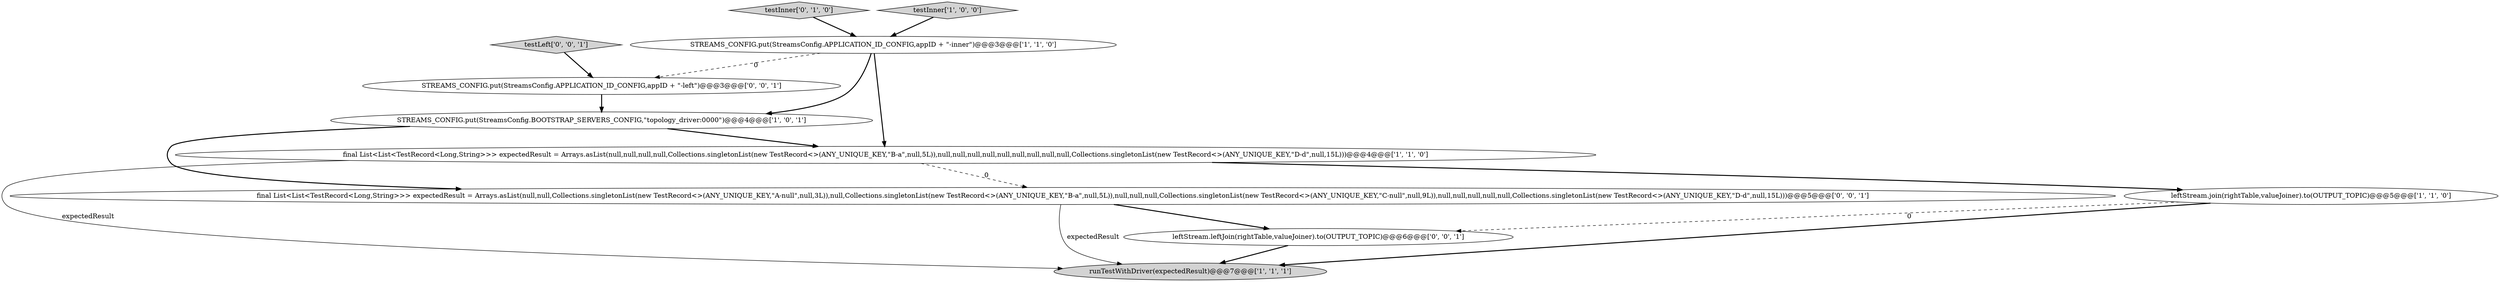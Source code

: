 digraph {
9 [style = filled, label = "final List<List<TestRecord<Long,String>>> expectedResult = Arrays.asList(null,null,Collections.singletonList(new TestRecord<>(ANY_UNIQUE_KEY,\"A-null\",null,3L)),null,Collections.singletonList(new TestRecord<>(ANY_UNIQUE_KEY,\"B-a\",null,5L)),null,null,null,Collections.singletonList(new TestRecord<>(ANY_UNIQUE_KEY,\"C-null\",null,9L)),null,null,null,null,null,Collections.singletonList(new TestRecord<>(ANY_UNIQUE_KEY,\"D-d\",null,15L)))@@@5@@@['0', '0', '1']", fillcolor = white, shape = ellipse image = "AAA0AAABBB3BBB"];
6 [style = filled, label = "testInner['0', '1', '0']", fillcolor = lightgray, shape = diamond image = "AAA0AAABBB2BBB"];
5 [style = filled, label = "STREAMS_CONFIG.put(StreamsConfig.BOOTSTRAP_SERVERS_CONFIG,\"topology_driver:0000\")@@@4@@@['1', '0', '1']", fillcolor = white, shape = ellipse image = "AAA0AAABBB1BBB"];
10 [style = filled, label = "leftStream.leftJoin(rightTable,valueJoiner).to(OUTPUT_TOPIC)@@@6@@@['0', '0', '1']", fillcolor = white, shape = ellipse image = "AAA0AAABBB3BBB"];
4 [style = filled, label = "final List<List<TestRecord<Long,String>>> expectedResult = Arrays.asList(null,null,null,null,Collections.singletonList(new TestRecord<>(ANY_UNIQUE_KEY,\"B-a\",null,5L)),null,null,null,null,null,null,null,null,null,Collections.singletonList(new TestRecord<>(ANY_UNIQUE_KEY,\"D-d\",null,15L)))@@@4@@@['1', '1', '0']", fillcolor = white, shape = ellipse image = "AAA0AAABBB1BBB"];
0 [style = filled, label = "testInner['1', '0', '0']", fillcolor = lightgray, shape = diamond image = "AAA0AAABBB1BBB"];
2 [style = filled, label = "runTestWithDriver(expectedResult)@@@7@@@['1', '1', '1']", fillcolor = lightgray, shape = ellipse image = "AAA0AAABBB1BBB"];
3 [style = filled, label = "leftStream.join(rightTable,valueJoiner).to(OUTPUT_TOPIC)@@@5@@@['1', '1', '0']", fillcolor = white, shape = ellipse image = "AAA0AAABBB1BBB"];
8 [style = filled, label = "testLeft['0', '0', '1']", fillcolor = lightgray, shape = diamond image = "AAA0AAABBB3BBB"];
7 [style = filled, label = "STREAMS_CONFIG.put(StreamsConfig.APPLICATION_ID_CONFIG,appID + \"-left\")@@@3@@@['0', '0', '1']", fillcolor = white, shape = ellipse image = "AAA0AAABBB3BBB"];
1 [style = filled, label = "STREAMS_CONFIG.put(StreamsConfig.APPLICATION_ID_CONFIG,appID + \"-inner\")@@@3@@@['1', '1', '0']", fillcolor = white, shape = ellipse image = "AAA0AAABBB1BBB"];
1->5 [style = bold, label=""];
6->1 [style = bold, label=""];
4->3 [style = bold, label=""];
4->9 [style = dashed, label="0"];
1->4 [style = bold, label=""];
7->5 [style = bold, label=""];
10->2 [style = bold, label=""];
3->10 [style = dashed, label="0"];
9->10 [style = bold, label=""];
3->2 [style = bold, label=""];
5->9 [style = bold, label=""];
1->7 [style = dashed, label="0"];
9->2 [style = solid, label="expectedResult"];
0->1 [style = bold, label=""];
5->4 [style = bold, label=""];
8->7 [style = bold, label=""];
4->2 [style = solid, label="expectedResult"];
}
